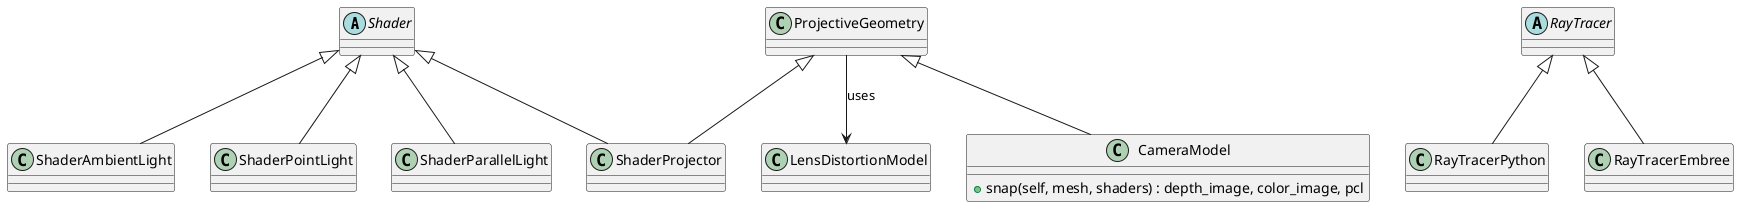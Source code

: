 @startuml

abstract Shader
class ShaderAmbientLight
class ShaderPointLight
class ShaderParallelLight
class ShaderProjector

Shader <|-- ShaderAmbientLight
Shader <|-- ShaderPointLight
Shader <|-- ShaderParallelLight
Shader <|-- ShaderProjector

class LensDistortionModel
class ProjectiveGeometry
class CameraModel {
    {method} +snap(self, mesh, shaders) : depth_image, color_image, pcl
}

ProjectiveGeometry --> LensDistortionModel : uses
ProjectiveGeometry <|-- CameraModel
ProjectiveGeometry <|-- ShaderProjector

abstract RayTracer
class RayTracerPython
class RayTracerEmbree

RayTracer <|-- RayTracerPython
RayTracer <|-- RayTracerEmbree

@enduml